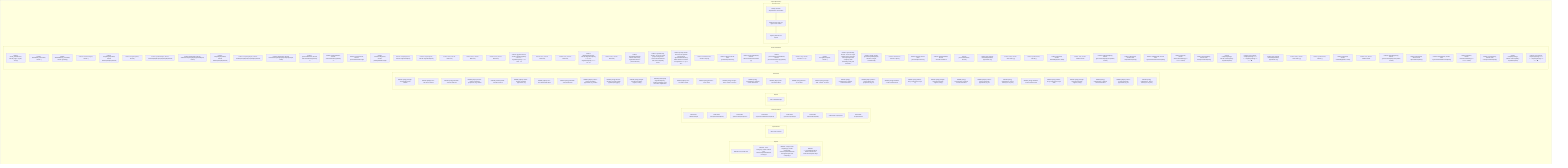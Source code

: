 flowchart TB
    subgraph Imports["Imports"]
        I1["IMPORT: zod, FROM: zod"]
        I2["IMPORT: ../task-manager.js, FROM: /claude-task-master/scripts/modules/task-manager.js"]
        I3["IMPORT: ./analyze-task-complexity.js, FROM: /claude-task-master/scripts/modules/task-manager/analyze-task-complexity.js"]
        I4["IMPORT: ../../../src/utils/path-utils.js, FROM: /claude-task-master/src/utils/path-utils.js"]
    end
    subgraph Dependencies["Dependencies"]
        D1["DEP: Path resolution"]
    end
    subgraph FunctionsDefined["Functions Defined"]
        FU1["FUNCTION: validateStrength"]
        FU2["FUNCTION: reanalyzeTaskComplexity"]
        FU3["FUNCTION: getCurrentComplexityScore"]
        FU4["FUNCTION: regenerateSubtasksForComplexity"]
        FU5["FUNCTION: generateScopePrompt"]
        FU6["FUNCTION: adjustTaskComplexity"]
        FU7["FUNCTION: scopeUpTask"]
        FU8["FUNCTION: scopeDownTask"]
    end
    subgraph Exports["Exports"]
        E1["EXP: validateStrength"]
    end
    subgraph Parameters["Parameters"]
        P1["PARAM: {string} strength - The strength level to validate"]
        P2["PARAM: {Object} task - The task to analyze"]
        P3["PARAM: {string} tasksPath - Path to tasks.json"]
        P4["PARAM: {Object} context - Context containing projectRoot, tag, session"]
        P5["PARAM: {number} taskId - Task ID to look up"]
        P6["PARAM: {Object} context - Context containing projectRoot, tag"]
        P7["PARAM: {Object} task - The updated task object"]
        P8["PARAM: {string} tasksPath - Path to tasks.json"]
        P9["PARAM: {Object} context - Context containing projectRoot, tag, session"]
        P10["PARAM: {string} direction - Direction of scope change (up/down) for logging"]
        P11["PARAM: {string} strength - Strength level ('light', 'regular', 'heavy')"]
        P12["PARAM: {number|null} originalComplexity - Original complexity score for smarter adjustments"]
        P13["PARAM: {Object} task - The task to adjust"]
        P14["PARAM: {string} direction - 'up' or 'down'"]
        P15["PARAM: {string} strength - 'light', 'regular', or 'heavy'"]
        P16["PARAM: {string} customPrompt - Optional custom instructions"]
        P17["PARAM: {Object} task - The task to adjust"]
        P18["PARAM: {string} direction - 'up' or 'down'"]
        P19["PARAM: {string} strength - 'light', 'regular', or 'heavy'"]
        P20["PARAM: {string} customPrompt - Optional custom instructions"]
        P21["PARAM: {Object} context - Context object with projectRoot, tag, etc."]
        P22["PARAM: {string} tasksPath - Path to tasks.json file"]
        P23["PARAM: {Array<number>} taskIds - Array of task IDs to scope up"]
        P24["PARAM: {string} strength - Strength level ('light', 'regular', 'heavy')"]
        P25["PARAM: {string} customPrompt - Optional custom instructions"]
        P26["PARAM: {Object} context - Context object with projectRoot, tag, etc."]
        P27["PARAM: {string} outputFormat - Output format ('text' or 'json')"]
        P28["PARAM: {string} tasksPath - Path to tasks.json file"]
        P29["PARAM: {Array<number>} taskIds - Array of task IDs to scope down"]
        P30["PARAM: {string} strength - Strength level ('light', 'regular', 'heavy')"]
        P31["PARAM: {string} customPrompt - Optional custom instructions"]
        P32["PARAM: {Object} context - Context object with projectRoot, tag, etc."]
        P33["PARAM: {string} outputFormat - Output format ('text' or 'json')"]
    end
    subgraph Constants["Const Declarations"]
        C1["CONST: VALID_STRENGTHS, VALUE: ['light', 'regular', 'heavy']"]
        C2["CONST: PRESERVE_STATUSES, VALUE: ["]
        C3["CONST: REGENERATE_STATUSES, VALUE: ['pending']"]
        C4["CONST: tasksForAnalysis, VALUE: {"]
        C5["CONST: complexityReportPath, VALUE: findComplexityReportPath("]
        C6["CONST: analysisOptions, VALUE: {"]
        C7["CONST: updatedReport, VALUE: readComplexityReport(complexityReportPath)"]
        C8["CONST: taskAnalysis, VALUE: findTaskInComplexityReport(updatedReport, task.id)"]
        C9["CONST: complexityReportPath, VALUE: findComplexityReportPath("]
        C10["CONST: complexityReport, VALUE: readComplexityReport(complexityReportPath)"]
        C11["CONST: taskAnalysis, VALUE: findTaskInComplexityReport(complexityReport, taskId)"]
        C12["CONST: preservedSubtasks, VALUE: task.subtasks.filter((subtask) =>"]
        C13["CONST: pendingSubtasks, VALUE: task.subtasks.filter((subtask) =>"]
        C14["CONST: preservedCount, VALUE: preservedSubtasks.length"]
        C15["CONST: currentPendingCount, VALUE: pendingSubtasks.length"]
        C16["CONST: complexityFactor, VALUE: originalComplexity"]
        C17["CONST: complexityInfo, VALUE: originalComplexity"]
        C18["CONST: base, VALUE: Math.max("]
        C19["CONST: base, VALUE: Math.max("]
        C20["CONST: base, VALUE: Math.max("]
        C21["CONST: aggressiveFactor, VALUE: originalComplexity >= 8 ? 0.7 : originalComplexity >= 6 ? 0.85 : 1.0"]
        C22["CONST: base, VALUE: Math.max("]
        C23["CONST: base, VALUE: Math.max("]
        C24["CONST: ultraAggressiveFactor, VALUE: originalComplexity >= 9 ? 0.3 : originalComplexity >= 7 ? 0.5 : 0.7"]
        C25["CONST: base, VALUE: Math.max("]
        C26["CONST: newSubtasksNeeded, VALUE: Math.max(1, targetSubtaskCount - preservedCount)"]
        C27["CONST: systemPrompt, VALUE: `You are an expert project manager who creates task breakdowns that match complexity levels.`"]
        C28["CONST: prompt, VALUE: `Based on this updated task, generate ${newSubtasksNeeded} NEW subtasks that reflect the ${direction === 'up' ? 'incr..."]
        C29["CONST: subtaskSchema, VALUE: z.object({"]
        C30["CONST: aiResult, VALUE: await generateObjectService({"]
        C31["CONST: generatedSubtasks, VALUE: aiResult.mainResult.subtasks || []"]
        C32["CONST: processedGeneratedSubtasks, VALUE: generatedSubtasks.map((subtask) => ({"]
        C33["CONST: isUp, VALUE: direction === 'up'"]
        C34["CONST: strengthDescriptions, VALUE: {"]
        C35["CONST: systemPrompt, VALUE: `You are an expert software project manager who helps adjust task complexity while maintaining clarity and actionabil..."]
        C36["CONST: prompt, VALUE: generateScopePrompt(task, direction, strength, customPrompt)"]
        C37["CONST: taskSchema, VALUE: z.object({"]
        C38["CONST: aiResult, VALUE: await generateObjectService({"]
        C39["CONST: updatedTaskData, VALUE: aiResult.mainResult"]
        C40["CONST: processedTaskData, VALUE: {"]
        C41["CONST: data, VALUE: readJSON(tasksPath, projectRoot, tag)"]
        C42["CONST: tasks, VALUE: data?.tasks || []"]
        C43["CONST: updatedTasks, VALUE: []"]
        C44["CONST: taskResult, VALUE: findTaskById(tasks, taskId)"]
        C45["CONST: task, VALUE: taskResult.task"]
        C46["CONST: originalComplexity, VALUE: getCurrentComplexityScore(taskId, context)"]
        C47["CONST: adjustResult, VALUE: await adjustTaskComplexity("]
        C48["CONST: subtaskResult, VALUE: await regenerateSubtasksForComplexity("]
        C49["CONST: taskIndex, VALUE: data.tasks.findIndex((t) => t.id === taskId)"]
        C50["CONST: newComplexity, VALUE: await reanalyzeTaskComplexity("]
        C51["CONST: complexityChange, VALUE: newComplexity - originalComplexity"]
        C52["CONST: arrow, VALUE: complexityChange > 0 ? '↗️' : complexityChange < 0 ? '↘️' : '➡️'"]
        C53["CONST: data, VALUE: readJSON(tasksPath, projectRoot, tag)"]
        C54["CONST: tasks, VALUE: data?.tasks || []"]
        C55["CONST: updatedTasks, VALUE: []"]
        C56["CONST: taskResult, VALUE: findTaskById(tasks, taskId)"]
        C57["CONST: task, VALUE: taskResult.task"]
        C58["CONST: originalComplexity, VALUE: getCurrentComplexityScore(taskId, context)"]
        C59["CONST: adjustResult, VALUE: await adjustTaskComplexity("]
        C60["CONST: subtaskResult, VALUE: await regenerateSubtasksForComplexity("]
        C61["CONST: taskIndex, VALUE: data.tasks.findIndex((t) => t.id === taskId)"]
        C62["CONST: newComplexity, VALUE: await reanalyzeTaskComplexity("]
        C63["CONST: complexityChange, VALUE: newComplexity - originalComplexity"]
        C64["CONST: arrow, VALUE: complexityChange > 0 ? '↗️' : complexityChange < 0 ? '↘️' : '➡️'"]
    end
    subgraph ExecutionFlow["Execution Flow"]
        FL1["Identify and load dependencies and modules"]
        FL2["Define functions and core logic for this module"]
        FL3["Expose public API via exports"]
    end
    subgraph FileName["scope-adjustment.js"]
        Imports
        Dependencies
        FunctionsDefined
        Exports
        Parameters
        Constants
        ExecutionFlow
    end
    FL1 --> FL2
    FL2 --> FL3